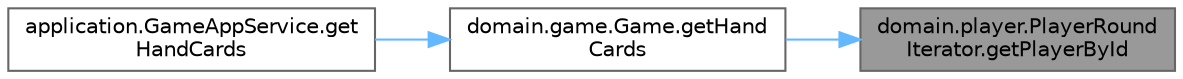 digraph "domain.player.PlayerRoundIterator.getPlayerById"
{
 // LATEX_PDF_SIZE
  bgcolor="transparent";
  edge [fontname=Helvetica,fontsize=10,labelfontname=Helvetica,labelfontsize=10];
  node [fontname=Helvetica,fontsize=10,shape=box,height=0.2,width=0.4];
  rankdir="RL";
  Node1 [id="Node000001",label="domain.player.PlayerRound\lIterator.getPlayerById",height=0.2,width=0.4,color="gray40", fillcolor="grey60", style="filled", fontcolor="black",tooltip=" "];
  Node1 -> Node2 [id="edge3_Node000001_Node000002",dir="back",color="steelblue1",style="solid",tooltip=" "];
  Node2 [id="Node000002",label="domain.game.Game.getHand\lCards",height=0.2,width=0.4,color="grey40", fillcolor="white", style="filled",URL="$classdomain_1_1game_1_1_game.html#a74d046132b8bd2c266644eb1e1b09a44",tooltip="Obtiene las cartas en mano de un jugador."];
  Node2 -> Node3 [id="edge4_Node000002_Node000003",dir="back",color="steelblue1",style="solid",tooltip=" "];
  Node3 [id="Node000003",label="application.GameAppService.get\lHandCards",height=0.2,width=0.4,color="grey40", fillcolor="white", style="filled",URL="$classapplication_1_1_game_app_service.html#aae193f174f11553e87d0bbfca59dab39",tooltip="Recupera las cartas en mano de un jugador específico a partir de su UUID."];
}
